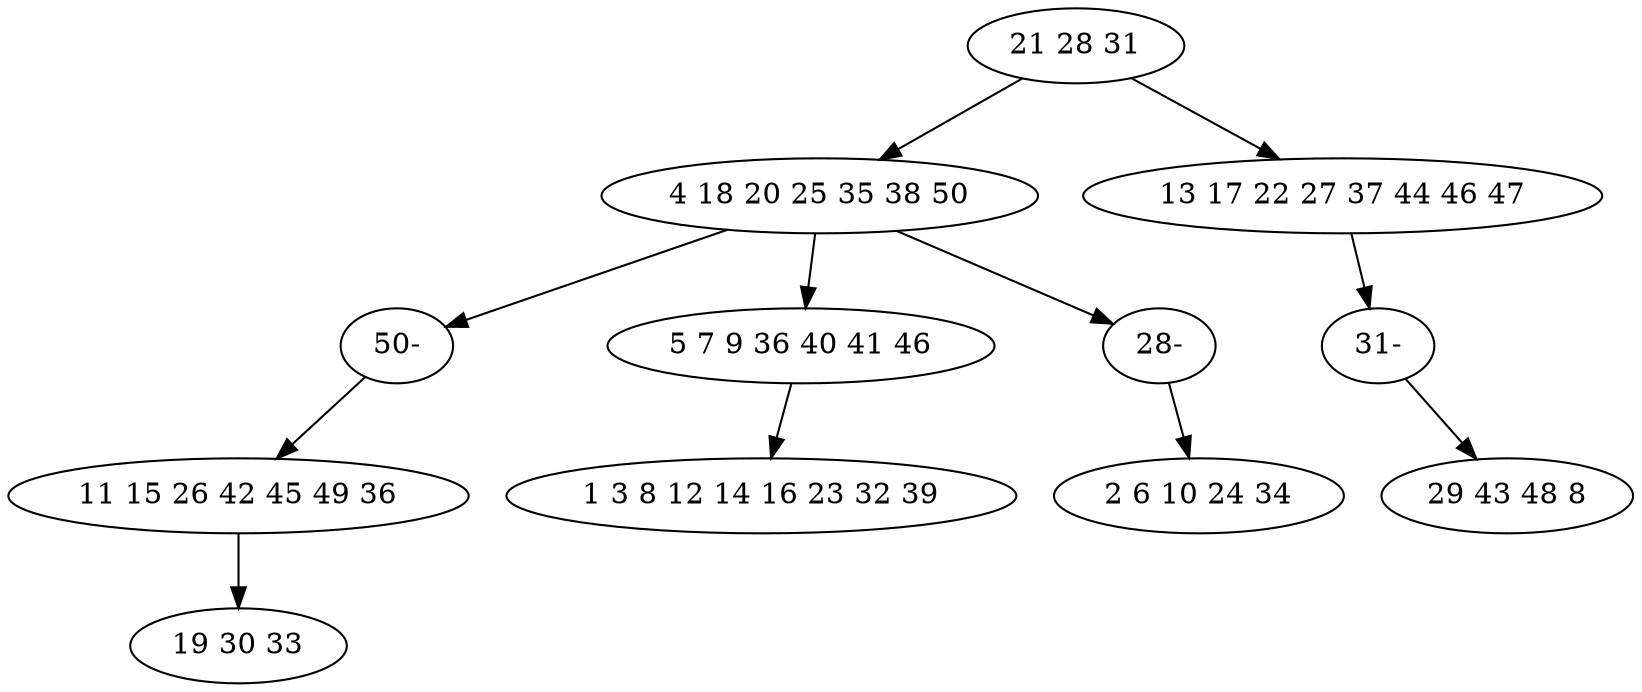 digraph true_tree {
	"0" -> "1"
	"0" -> "2"
	"2" -> "11"
	"1" -> "9"
	"4" -> "5"
	"1" -> "6"
	"1" -> "10"
	"6" -> "8"
	"9" -> "4"
	"10" -> "7"
	"11" -> "3"
	"0" [label="21 28 31"];
	"1" [label="4 18 20 25 35 38 50"];
	"2" [label="13 17 22 27 37 44 46 47"];
	"3" [label="29 43 48 8"];
	"4" [label="11 15 26 42 45 49 36"];
	"5" [label="19 30 33"];
	"6" [label="5 7 9 36 40 41 46"];
	"7" [label="2 6 10 24 34"];
	"8" [label="1 3 8 12 14 16 23 32 39"];
	"9" [label="50-"];
	"10" [label="28-"];
	"11" [label="31-"];
}
